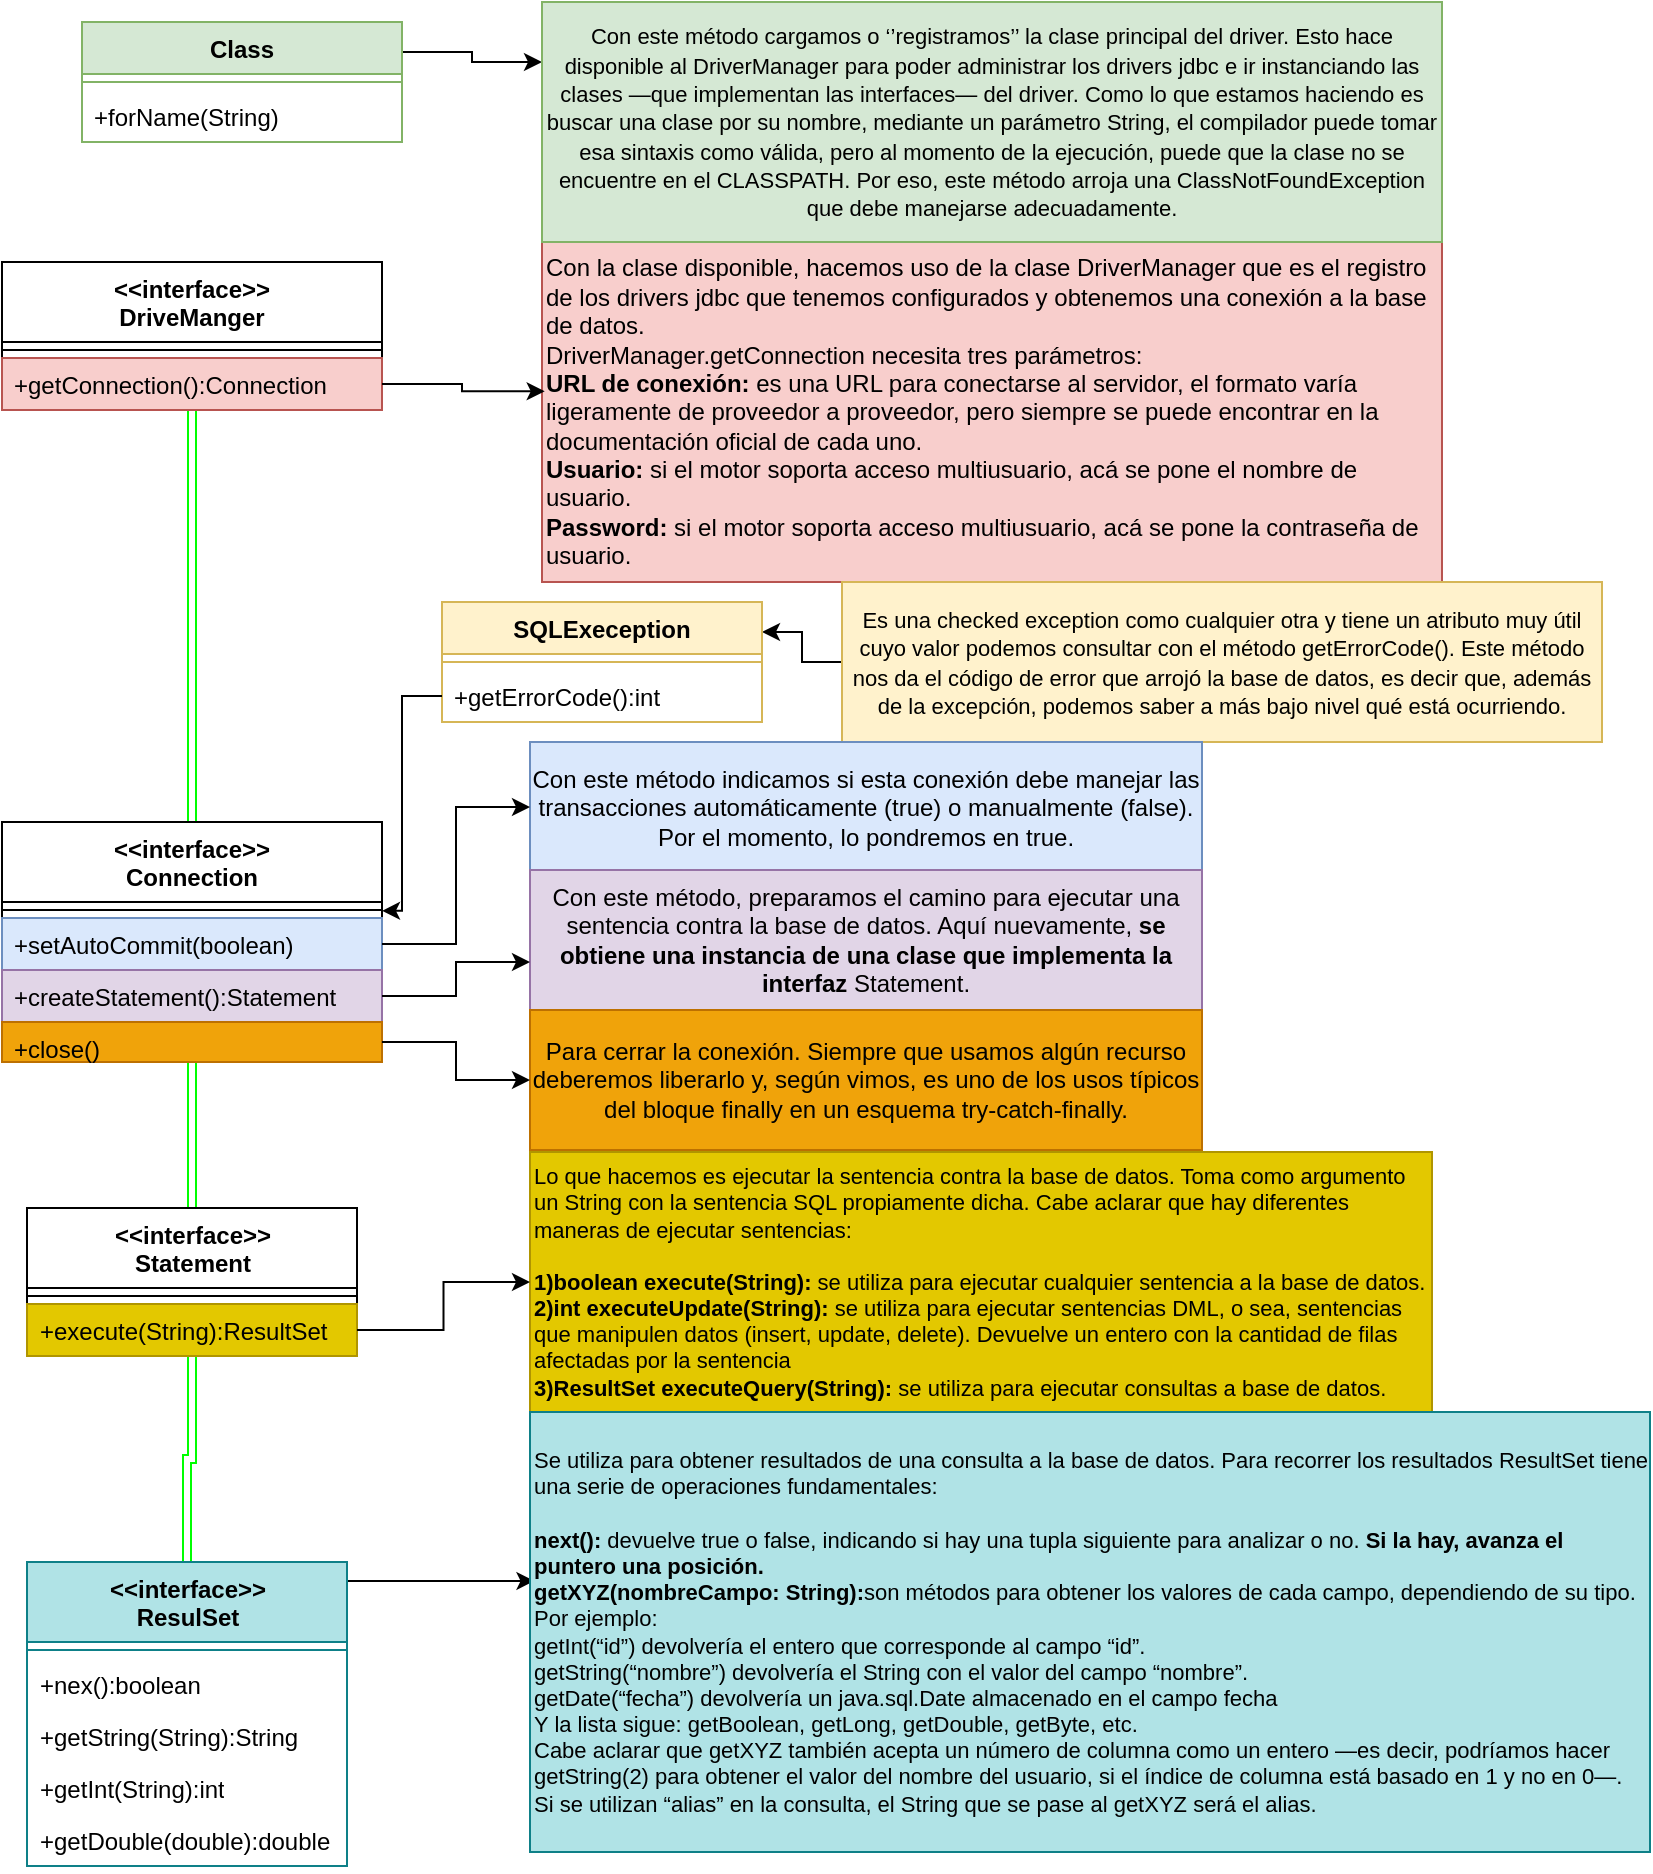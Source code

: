 <mxfile version="22.0.2" type="device">
  <diagram name="Página-1" id="zuogljSVZ2X3yGpN87IK">
    <mxGraphModel dx="1818" dy="988" grid="0" gridSize="10" guides="1" tooltips="1" connect="1" arrows="1" fold="1" page="1" pageScale="1" pageWidth="827" pageHeight="1169" math="0" shadow="0">
      <root>
        <mxCell id="0" />
        <mxCell id="1" parent="0" />
        <mxCell id="_CeGgNEBxp5tU7wePw3e-13" style="edgeStyle=orthogonalEdgeStyle;rounded=0;orthogonalLoop=1;jettySize=auto;html=1;entryX=0.5;entryY=0;entryDx=0;entryDy=0;endArrow=doubleBlock;endFill=1;shape=link;strokeColor=#00FF00;" edge="1" parent="1" source="_CeGgNEBxp5tU7wePw3e-1" target="_CeGgNEBxp5tU7wePw3e-7">
          <mxGeometry relative="1" as="geometry" />
        </mxCell>
        <mxCell id="_CeGgNEBxp5tU7wePw3e-1" value="&amp;lt;&amp;lt;interface&amp;gt;&amp;gt;&lt;br&gt;DriveManger" style="swimlane;fontStyle=1;align=center;verticalAlign=top;childLayout=stackLayout;horizontal=1;startSize=40;horizontalStack=0;resizeParent=1;resizeParentMax=0;resizeLast=0;collapsible=1;marginBottom=0;whiteSpace=wrap;html=1;" vertex="1" parent="1">
          <mxGeometry x="10" y="140" width="190" height="74" as="geometry" />
        </mxCell>
        <mxCell id="_CeGgNEBxp5tU7wePw3e-3" value="" style="line;strokeWidth=1;fillColor=none;align=left;verticalAlign=middle;spacingTop=-1;spacingLeft=3;spacingRight=3;rotatable=0;labelPosition=right;points=[];portConstraint=eastwest;strokeColor=inherit;" vertex="1" parent="_CeGgNEBxp5tU7wePw3e-1">
          <mxGeometry y="40" width="190" height="8" as="geometry" />
        </mxCell>
        <mxCell id="_CeGgNEBxp5tU7wePw3e-4" value="+getConnection():Connection" style="text;strokeColor=#b85450;fillColor=#f8cecc;align=left;verticalAlign=top;spacingLeft=4;spacingRight=4;overflow=hidden;rotatable=0;points=[[0,0.5],[1,0.5]];portConstraint=eastwest;whiteSpace=wrap;html=1;" vertex="1" parent="_CeGgNEBxp5tU7wePw3e-1">
          <mxGeometry y="48" width="190" height="26" as="geometry" />
        </mxCell>
        <mxCell id="_CeGgNEBxp5tU7wePw3e-5" value="&lt;div&gt;Con la clase disponible, hacemos uso de la clase DriverManager que es el registro de los drivers jdbc que tenemos configurados y obtenemos una conexión a la base de datos.&lt;/div&gt;&lt;div&gt;DriverManager.getConnection necesita tres parámetros:&lt;/div&gt;&lt;div&gt;&lt;b&gt;URL de conexión:&lt;/b&gt; es una URL para conectarse al servidor, el formato varía ligeramente de proveedor a proveedor, pero siempre se puede encontrar en la documentación oficial de cada uno.&lt;/div&gt;&lt;div&gt;&lt;b&gt;Usuario:&lt;/b&gt; si el motor soporta acceso multiusuario, acá se pone el nombre de usuario.&lt;/div&gt;&lt;div&gt;&lt;b&gt;Password: &lt;/b&gt;si el motor soporta acceso multiusuario, acá se pone la contraseña de usuario.&lt;/div&gt;" style="html=1;whiteSpace=wrap;align=left;fillColor=#f8cecc;strokeColor=#b85450;" vertex="1" parent="1">
          <mxGeometry x="280" y="130" width="450" height="170" as="geometry" />
        </mxCell>
        <mxCell id="_CeGgNEBxp5tU7wePw3e-6" style="edgeStyle=orthogonalEdgeStyle;rounded=0;orthogonalLoop=1;jettySize=auto;html=1;exitX=1;exitY=0.5;exitDx=0;exitDy=0;entryX=0.003;entryY=0.439;entryDx=0;entryDy=0;entryPerimeter=0;" edge="1" parent="1" source="_CeGgNEBxp5tU7wePw3e-4" target="_CeGgNEBxp5tU7wePw3e-5">
          <mxGeometry relative="1" as="geometry" />
        </mxCell>
        <mxCell id="_CeGgNEBxp5tU7wePw3e-38" style="edgeStyle=orthogonalEdgeStyle;rounded=0;orthogonalLoop=1;jettySize=auto;html=1;entryX=0.5;entryY=0;entryDx=0;entryDy=0;shape=link;strokeColor=#00FF00;" edge="1" parent="1" source="_CeGgNEBxp5tU7wePw3e-7" target="_CeGgNEBxp5tU7wePw3e-34">
          <mxGeometry relative="1" as="geometry" />
        </mxCell>
        <mxCell id="_CeGgNEBxp5tU7wePw3e-7" value="&amp;lt;&amp;lt;interface&amp;gt;&amp;gt;&lt;br&gt;Connection" style="swimlane;fontStyle=1;align=center;verticalAlign=top;childLayout=stackLayout;horizontal=1;startSize=40;horizontalStack=0;resizeParent=1;resizeParentMax=0;resizeLast=0;collapsible=1;marginBottom=0;whiteSpace=wrap;html=1;" vertex="1" parent="1">
          <mxGeometry x="10" y="420" width="190" height="120" as="geometry" />
        </mxCell>
        <mxCell id="_CeGgNEBxp5tU7wePw3e-9" value="" style="line;strokeWidth=1;fillColor=none;align=left;verticalAlign=middle;spacingTop=-1;spacingLeft=3;spacingRight=3;rotatable=0;labelPosition=right;points=[];portConstraint=eastwest;strokeColor=inherit;" vertex="1" parent="_CeGgNEBxp5tU7wePw3e-7">
          <mxGeometry y="40" width="190" height="8" as="geometry" />
        </mxCell>
        <mxCell id="_CeGgNEBxp5tU7wePw3e-10" value="+setAutoCommit(boolean)" style="text;strokeColor=#6c8ebf;fillColor=#dae8fc;align=left;verticalAlign=top;spacingLeft=4;spacingRight=4;overflow=hidden;rotatable=0;points=[[0,0.5],[1,0.5]];portConstraint=eastwest;whiteSpace=wrap;html=1;" vertex="1" parent="_CeGgNEBxp5tU7wePw3e-7">
          <mxGeometry y="48" width="190" height="26" as="geometry" />
        </mxCell>
        <mxCell id="_CeGgNEBxp5tU7wePw3e-11" value="+createStatement():Statement" style="text;strokeColor=#9673a6;fillColor=#e1d5e7;align=left;verticalAlign=top;spacingLeft=4;spacingRight=4;overflow=hidden;rotatable=0;points=[[0,0.5],[1,0.5]];portConstraint=eastwest;whiteSpace=wrap;html=1;" vertex="1" parent="_CeGgNEBxp5tU7wePw3e-7">
          <mxGeometry y="74" width="190" height="26" as="geometry" />
        </mxCell>
        <mxCell id="_CeGgNEBxp5tU7wePw3e-12" value="+close()" style="text;strokeColor=#BD7000;fillColor=#f0a30a;align=left;verticalAlign=top;spacingLeft=4;spacingRight=4;overflow=hidden;rotatable=0;points=[[0,0.5],[1,0.5]];portConstraint=eastwest;whiteSpace=wrap;html=1;fontColor=#000000;" vertex="1" parent="_CeGgNEBxp5tU7wePw3e-7">
          <mxGeometry y="100" width="190" height="20" as="geometry" />
        </mxCell>
        <mxCell id="_CeGgNEBxp5tU7wePw3e-19" style="edgeStyle=orthogonalEdgeStyle;rounded=0;orthogonalLoop=1;jettySize=auto;html=1;exitX=1;exitY=0.25;exitDx=0;exitDy=0;entryX=0;entryY=0.25;entryDx=0;entryDy=0;" edge="1" parent="1" source="_CeGgNEBxp5tU7wePw3e-14" target="_CeGgNEBxp5tU7wePw3e-18">
          <mxGeometry relative="1" as="geometry" />
        </mxCell>
        <mxCell id="_CeGgNEBxp5tU7wePw3e-14" value="Class" style="swimlane;fontStyle=1;align=center;verticalAlign=top;childLayout=stackLayout;horizontal=1;startSize=26;horizontalStack=0;resizeParent=1;resizeParentMax=0;resizeLast=0;collapsible=1;marginBottom=0;whiteSpace=wrap;html=1;fillColor=#d5e8d4;strokeColor=#82b366;" vertex="1" parent="1">
          <mxGeometry x="50" y="20" width="160" height="60" as="geometry" />
        </mxCell>
        <mxCell id="_CeGgNEBxp5tU7wePw3e-16" value="" style="line;strokeWidth=1;fillColor=none;align=left;verticalAlign=middle;spacingTop=-1;spacingLeft=3;spacingRight=3;rotatable=0;labelPosition=right;points=[];portConstraint=eastwest;strokeColor=inherit;" vertex="1" parent="_CeGgNEBxp5tU7wePw3e-14">
          <mxGeometry y="26" width="160" height="8" as="geometry" />
        </mxCell>
        <mxCell id="_CeGgNEBxp5tU7wePw3e-17" value="+forName(String)" style="text;strokeColor=none;fillColor=none;align=left;verticalAlign=top;spacingLeft=4;spacingRight=4;overflow=hidden;rotatable=0;points=[[0,0.5],[1,0.5]];portConstraint=eastwest;whiteSpace=wrap;html=1;" vertex="1" parent="_CeGgNEBxp5tU7wePw3e-14">
          <mxGeometry y="34" width="160" height="26" as="geometry" />
        </mxCell>
        <mxCell id="_CeGgNEBxp5tU7wePw3e-18" value="&lt;font style=&quot;font-size: 11px;&quot;&gt;Con este método cargamos o ‘’registramos’’ la clase principal del driver. Esto hace disponible al DriverManager para poder administrar los drivers jdbc e ir instanciando las clases —que implementan las interfaces— del driver. Como lo que estamos haciendo es buscar una clase por su nombre, mediante un parámetro String, el compilador puede tomar esa sintaxis como válida, pero al momento de la ejecución, puede que la clase no se encuentre en el CLASSPATH. Por eso, este método arroja una ClassNotFoundException que debe manejarse adecuadamente.&lt;/font&gt;" style="html=1;whiteSpace=wrap;fillColor=#d5e8d4;strokeColor=#82b366;" vertex="1" parent="1">
          <mxGeometry x="280" y="10" width="450" height="120" as="geometry" />
        </mxCell>
        <mxCell id="_CeGgNEBxp5tU7wePw3e-26" style="edgeStyle=orthogonalEdgeStyle;rounded=0;orthogonalLoop=1;jettySize=auto;html=1;entryX=1;entryY=0.25;entryDx=0;entryDy=0;" edge="1" parent="1" source="_CeGgNEBxp5tU7wePw3e-20" target="_CeGgNEBxp5tU7wePw3e-21">
          <mxGeometry relative="1" as="geometry" />
        </mxCell>
        <mxCell id="_CeGgNEBxp5tU7wePw3e-20" value="&lt;font style=&quot;font-size: 11px;&quot;&gt;Es una checked exception como cualquier otra y tiene un atributo muy útil cuyo valor podemos consultar con el método getErrorCode(). Este método nos da el código de error que arrojó la base de datos, es decir que, además de la excepción, podemos saber a más bajo nivel qué está ocurriendo.&lt;/font&gt;" style="html=1;whiteSpace=wrap;fillColor=#fff2cc;strokeColor=#d6b656;" vertex="1" parent="1">
          <mxGeometry x="430" y="300" width="380" height="80" as="geometry" />
        </mxCell>
        <mxCell id="_CeGgNEBxp5tU7wePw3e-21" value="SQLExeception" style="swimlane;fontStyle=1;align=center;verticalAlign=top;childLayout=stackLayout;horizontal=1;startSize=26;horizontalStack=0;resizeParent=1;resizeParentMax=0;resizeLast=0;collapsible=1;marginBottom=0;whiteSpace=wrap;html=1;fillColor=#fff2cc;strokeColor=#d6b656;" vertex="1" parent="1">
          <mxGeometry x="230" y="310" width="160" height="60" as="geometry" />
        </mxCell>
        <mxCell id="_CeGgNEBxp5tU7wePw3e-23" value="" style="line;strokeWidth=1;fillColor=none;align=left;verticalAlign=middle;spacingTop=-1;spacingLeft=3;spacingRight=3;rotatable=0;labelPosition=right;points=[];portConstraint=eastwest;strokeColor=inherit;" vertex="1" parent="_CeGgNEBxp5tU7wePw3e-21">
          <mxGeometry y="26" width="160" height="8" as="geometry" />
        </mxCell>
        <mxCell id="_CeGgNEBxp5tU7wePw3e-24" value="+getErrorCode():int" style="text;strokeColor=none;fillColor=none;align=left;verticalAlign=top;spacingLeft=4;spacingRight=4;overflow=hidden;rotatable=0;points=[[0,0.5],[1,0.5]];portConstraint=eastwest;whiteSpace=wrap;html=1;" vertex="1" parent="_CeGgNEBxp5tU7wePw3e-21">
          <mxGeometry y="34" width="160" height="26" as="geometry" />
        </mxCell>
        <mxCell id="_CeGgNEBxp5tU7wePw3e-25" style="edgeStyle=orthogonalEdgeStyle;rounded=0;orthogonalLoop=1;jettySize=auto;html=1;exitX=0;exitY=0.5;exitDx=0;exitDy=0;entryX=1;entryY=0.37;entryDx=0;entryDy=0;entryPerimeter=0;" edge="1" parent="1" source="_CeGgNEBxp5tU7wePw3e-24" target="_CeGgNEBxp5tU7wePw3e-7">
          <mxGeometry relative="1" as="geometry">
            <Array as="points">
              <mxPoint x="210" y="357" />
              <mxPoint x="210" y="464" />
            </Array>
          </mxGeometry>
        </mxCell>
        <mxCell id="_CeGgNEBxp5tU7wePw3e-27" value="Con este método indicamos si esta conexión debe manejar las transacciones automáticamente (true) o manualmente (false). Por el momento, lo pondremos en true." style="html=1;whiteSpace=wrap;fillColor=#dae8fc;strokeColor=#6c8ebf;" vertex="1" parent="1">
          <mxGeometry x="274" y="380" width="336" height="65" as="geometry" />
        </mxCell>
        <mxCell id="_CeGgNEBxp5tU7wePw3e-28" style="edgeStyle=orthogonalEdgeStyle;rounded=0;orthogonalLoop=1;jettySize=auto;html=1;entryX=0;entryY=0.5;entryDx=0;entryDy=0;" edge="1" parent="1" source="_CeGgNEBxp5tU7wePw3e-10" target="_CeGgNEBxp5tU7wePw3e-27">
          <mxGeometry relative="1" as="geometry" />
        </mxCell>
        <mxCell id="_CeGgNEBxp5tU7wePw3e-29" value="Con este método, preparamos el camino para ejecutar una sentencia contra la base de datos. Aquí nuevamente, &lt;b&gt;se obtiene una instancia de una clase que implementa la interfaz&lt;/b&gt; Statement." style="html=1;whiteSpace=wrap;fillColor=#e1d5e7;strokeColor=#9673a6;" vertex="1" parent="1">
          <mxGeometry x="274" y="444" width="336" height="70" as="geometry" />
        </mxCell>
        <mxCell id="_CeGgNEBxp5tU7wePw3e-30" style="edgeStyle=orthogonalEdgeStyle;rounded=0;orthogonalLoop=1;jettySize=auto;html=1;" edge="1" parent="1" source="_CeGgNEBxp5tU7wePw3e-11">
          <mxGeometry relative="1" as="geometry">
            <mxPoint x="274" y="490" as="targetPoint" />
            <Array as="points">
              <mxPoint x="237" y="507" />
              <mxPoint x="237" y="490" />
              <mxPoint x="274" y="490" />
            </Array>
          </mxGeometry>
        </mxCell>
        <mxCell id="_CeGgNEBxp5tU7wePw3e-32" value="Para cerrar la conexión. Siempre que usamos algún recurso deberemos liberarlo y, según vimos, es uno de los usos típicos del bloque finally en un esquema try-catch-finally." style="html=1;whiteSpace=wrap;fillColor=#f0a30a;fontColor=#000000;strokeColor=#BD7000;" vertex="1" parent="1">
          <mxGeometry x="274" y="514" width="336" height="70" as="geometry" />
        </mxCell>
        <mxCell id="_CeGgNEBxp5tU7wePw3e-33" style="edgeStyle=orthogonalEdgeStyle;rounded=0;orthogonalLoop=1;jettySize=auto;html=1;entryX=0;entryY=0.5;entryDx=0;entryDy=0;" edge="1" parent="1" source="_CeGgNEBxp5tU7wePw3e-12" target="_CeGgNEBxp5tU7wePw3e-32">
          <mxGeometry relative="1" as="geometry" />
        </mxCell>
        <mxCell id="_CeGgNEBxp5tU7wePw3e-48" style="edgeStyle=orthogonalEdgeStyle;rounded=0;orthogonalLoop=1;jettySize=auto;html=1;shape=link;strokeColor=#00FF00;" edge="1" parent="1" source="_CeGgNEBxp5tU7wePw3e-34" target="_CeGgNEBxp5tU7wePw3e-41">
          <mxGeometry relative="1" as="geometry" />
        </mxCell>
        <mxCell id="_CeGgNEBxp5tU7wePw3e-34" value="&amp;lt;&amp;lt;interface&amp;gt;&amp;gt;&lt;br&gt;Statement" style="swimlane;fontStyle=1;align=center;verticalAlign=top;childLayout=stackLayout;horizontal=1;startSize=40;horizontalStack=0;resizeParent=1;resizeParentMax=0;resizeLast=0;collapsible=1;marginBottom=0;whiteSpace=wrap;html=1;" vertex="1" parent="1">
          <mxGeometry x="22.5" y="613" width="165" height="74" as="geometry" />
        </mxCell>
        <mxCell id="_CeGgNEBxp5tU7wePw3e-36" value="" style="line;strokeWidth=1;fillColor=none;align=left;verticalAlign=middle;spacingTop=-1;spacingLeft=3;spacingRight=3;rotatable=0;labelPosition=right;points=[];portConstraint=eastwest;strokeColor=inherit;" vertex="1" parent="_CeGgNEBxp5tU7wePw3e-34">
          <mxGeometry y="40" width="165" height="8" as="geometry" />
        </mxCell>
        <mxCell id="_CeGgNEBxp5tU7wePw3e-37" value="+execute(String):ResultSet" style="text;strokeColor=#B09500;fillColor=#e3c800;align=left;verticalAlign=top;spacingLeft=4;spacingRight=4;overflow=hidden;rotatable=0;points=[[0,0.5],[1,0.5]];portConstraint=eastwest;whiteSpace=wrap;html=1;fontColor=#000000;" vertex="1" parent="_CeGgNEBxp5tU7wePw3e-34">
          <mxGeometry y="48" width="165" height="26" as="geometry" />
        </mxCell>
        <mxCell id="_CeGgNEBxp5tU7wePw3e-39" value="&lt;div style=&quot;font-size: 11px;&quot;&gt;&lt;font style=&quot;font-size: 11px;&quot;&gt;Lo que hacemos es ejecutar la sentencia contra la base de datos. Toma como argumento un String con la sentencia SQL propiamente dicha. Cabe aclarar que hay diferentes maneras de ejecutar sentencias:&lt;/font&gt;&lt;/div&gt;&lt;div style=&quot;font-size: 11px;&quot;&gt;&lt;font style=&quot;font-size: 11px;&quot;&gt;&lt;br&gt;&lt;/font&gt;&lt;/div&gt;&lt;div style=&quot;font-size: 11px;&quot;&gt;&lt;font style=&quot;font-size: 11px;&quot;&gt;&lt;b&gt;1)boolean execute(String):&lt;/b&gt; se utiliza para ejecutar cualquier sentencia a la base de datos.&amp;nbsp;&lt;/font&gt;&lt;/div&gt;&lt;div style=&quot;font-size: 11px;&quot;&gt;&lt;font style=&quot;font-size: 11px;&quot;&gt;&lt;b&gt;2)int executeUpdate(String):&lt;/b&gt; se utiliza para ejecutar sentencias DML, o sea, sentencias que manipulen datos (insert, update, delete). Devuelve un entero con la cantidad de filas afectadas por la sentencia&lt;/font&gt;&lt;/div&gt;&lt;div style=&quot;font-size: 11px;&quot;&gt;&lt;font style=&quot;font-size: 11px;&quot;&gt;&lt;b&gt;3)ResultSet executeQuery(String): &lt;/b&gt;se utiliza para ejecutar consultas a base de datos.&amp;nbsp;&lt;/font&gt;&lt;/div&gt;" style="html=1;whiteSpace=wrap;align=left;fillColor=#e3c800;fontColor=#000000;strokeColor=#B09500;" vertex="1" parent="1">
          <mxGeometry x="274" y="585" width="451" height="130" as="geometry" />
        </mxCell>
        <mxCell id="_CeGgNEBxp5tU7wePw3e-40" style="edgeStyle=orthogonalEdgeStyle;rounded=0;orthogonalLoop=1;jettySize=auto;html=1;entryX=0;entryY=0.5;entryDx=0;entryDy=0;" edge="1" parent="1" source="_CeGgNEBxp5tU7wePw3e-37" target="_CeGgNEBxp5tU7wePw3e-39">
          <mxGeometry relative="1" as="geometry" />
        </mxCell>
        <mxCell id="_CeGgNEBxp5tU7wePw3e-50" style="edgeStyle=orthogonalEdgeStyle;rounded=0;orthogonalLoop=1;jettySize=auto;html=1;exitX=1;exitY=0;exitDx=0;exitDy=0;entryX=0.004;entryY=0.384;entryDx=0;entryDy=0;entryPerimeter=0;" edge="1" parent="1" source="_CeGgNEBxp5tU7wePw3e-41" target="_CeGgNEBxp5tU7wePw3e-49">
          <mxGeometry relative="1" as="geometry">
            <mxPoint x="260" y="800" as="targetPoint" />
            <Array as="points">
              <mxPoint x="183" y="800" />
            </Array>
          </mxGeometry>
        </mxCell>
        <mxCell id="_CeGgNEBxp5tU7wePw3e-41" value="&amp;lt;&amp;lt;interface&amp;gt;&amp;gt;&lt;br&gt;ResulSet" style="swimlane;fontStyle=1;align=center;verticalAlign=top;childLayout=stackLayout;horizontal=1;startSize=40;horizontalStack=0;resizeParent=1;resizeParentMax=0;resizeLast=0;collapsible=1;marginBottom=0;whiteSpace=wrap;html=1;fillColor=#b0e3e6;strokeColor=#0e8088;" vertex="1" parent="1">
          <mxGeometry x="22.5" y="790" width="160" height="152" as="geometry" />
        </mxCell>
        <mxCell id="_CeGgNEBxp5tU7wePw3e-43" value="" style="line;strokeWidth=1;fillColor=none;align=left;verticalAlign=middle;spacingTop=-1;spacingLeft=3;spacingRight=3;rotatable=0;labelPosition=right;points=[];portConstraint=eastwest;strokeColor=inherit;" vertex="1" parent="_CeGgNEBxp5tU7wePw3e-41">
          <mxGeometry y="40" width="160" height="8" as="geometry" />
        </mxCell>
        <mxCell id="_CeGgNEBxp5tU7wePw3e-44" value="+nex():boolean" style="text;strokeColor=none;fillColor=none;align=left;verticalAlign=top;spacingLeft=4;spacingRight=4;overflow=hidden;rotatable=0;points=[[0,0.5],[1,0.5]];portConstraint=eastwest;whiteSpace=wrap;html=1;" vertex="1" parent="_CeGgNEBxp5tU7wePw3e-41">
          <mxGeometry y="48" width="160" height="26" as="geometry" />
        </mxCell>
        <mxCell id="_CeGgNEBxp5tU7wePw3e-45" value="+getString(String):String" style="text;strokeColor=none;fillColor=none;align=left;verticalAlign=top;spacingLeft=4;spacingRight=4;overflow=hidden;rotatable=0;points=[[0,0.5],[1,0.5]];portConstraint=eastwest;whiteSpace=wrap;html=1;" vertex="1" parent="_CeGgNEBxp5tU7wePw3e-41">
          <mxGeometry y="74" width="160" height="26" as="geometry" />
        </mxCell>
        <mxCell id="_CeGgNEBxp5tU7wePw3e-46" value="+getInt(String):int" style="text;strokeColor=none;fillColor=none;align=left;verticalAlign=top;spacingLeft=4;spacingRight=4;overflow=hidden;rotatable=0;points=[[0,0.5],[1,0.5]];portConstraint=eastwest;whiteSpace=wrap;html=1;" vertex="1" parent="_CeGgNEBxp5tU7wePw3e-41">
          <mxGeometry y="100" width="160" height="26" as="geometry" />
        </mxCell>
        <mxCell id="_CeGgNEBxp5tU7wePw3e-47" value="+getDouble(double):double" style="text;strokeColor=none;fillColor=none;align=left;verticalAlign=top;spacingLeft=4;spacingRight=4;overflow=hidden;rotatable=0;points=[[0,0.5],[1,0.5]];portConstraint=eastwest;whiteSpace=wrap;html=1;" vertex="1" parent="_CeGgNEBxp5tU7wePw3e-41">
          <mxGeometry y="126" width="160" height="26" as="geometry" />
        </mxCell>
        <mxCell id="_CeGgNEBxp5tU7wePw3e-49" value="&lt;div style=&quot;font-size: 11px;&quot;&gt;&lt;font style=&quot;font-size: 11px;&quot;&gt;Se utiliza para obtener resultados de una consulta a la base de datos. Para recorrer los resultados ResultSet tiene una serie de operaciones fundamentales:&lt;/font&gt;&lt;/div&gt;&lt;div style=&quot;font-size: 11px;&quot;&gt;&lt;font style=&quot;font-size: 11px;&quot;&gt;&lt;br&gt;&lt;/font&gt;&lt;/div&gt;&lt;div style=&quot;font-size: 11px;&quot;&gt;&lt;font style=&quot;font-size: 11px;&quot;&gt;&lt;b&gt;next():&lt;/b&gt; devuelve true o false, indicando si hay una tupla siguiente para analizar o no. &lt;b&gt;Si la hay, avanza el puntero una posición.&lt;/b&gt;&lt;/font&gt;&lt;/div&gt;&lt;div style=&quot;font-size: 11px;&quot;&gt;&lt;font style=&quot;font-size: 11px;&quot;&gt;&lt;b&gt;getXYZ(nombreCampo: String):&lt;/b&gt;son métodos para obtener los valores de cada campo, dependiendo de su tipo. Por ejemplo:&lt;/font&gt;&lt;/div&gt;&lt;div style=&quot;font-size: 11px;&quot;&gt;&lt;font style=&quot;font-size: 11px;&quot;&gt;getInt(“id”) devolvería el entero que corresponde al campo “id”.&lt;/font&gt;&lt;/div&gt;&lt;div style=&quot;font-size: 11px;&quot;&gt;&lt;font style=&quot;font-size: 11px;&quot;&gt;getString(“nombre”) devolvería el String con el valor del campo “nombre”.&lt;/font&gt;&lt;/div&gt;&lt;div style=&quot;font-size: 11px;&quot;&gt;&lt;font style=&quot;font-size: 11px;&quot;&gt;getDate(“fecha”) devolvería un java.sql.Date almacenado en el campo fecha&lt;/font&gt;&lt;/div&gt;&lt;div style=&quot;font-size: 11px;&quot;&gt;&lt;font style=&quot;font-size: 11px;&quot;&gt;Y la lista sigue: getBoolean, getLong, getDouble, getByte, etc.&lt;/font&gt;&lt;/div&gt;&lt;div style=&quot;font-size: 11px;&quot;&gt;&lt;font style=&quot;font-size: 11px;&quot;&gt;Cabe aclarar que getXYZ también acepta un número de columna como un entero —es decir, podríamos hacer getString(2) para obtener el valor del nombre del usuario, si el índice de columna está basado en 1 y no en 0—.&lt;/font&gt;&lt;/div&gt;&lt;div style=&quot;font-size: 11px;&quot;&gt;&lt;font style=&quot;font-size: 11px;&quot;&gt;Si se utilizan “alias” en la consulta, el String que se pase al getXYZ será el alias.&lt;/font&gt;&lt;/div&gt;" style="html=1;whiteSpace=wrap;align=left;fillColor=#b0e3e6;strokeColor=#0e8088;" vertex="1" parent="1">
          <mxGeometry x="274" y="715" width="560" height="220" as="geometry" />
        </mxCell>
      </root>
    </mxGraphModel>
  </diagram>
</mxfile>
